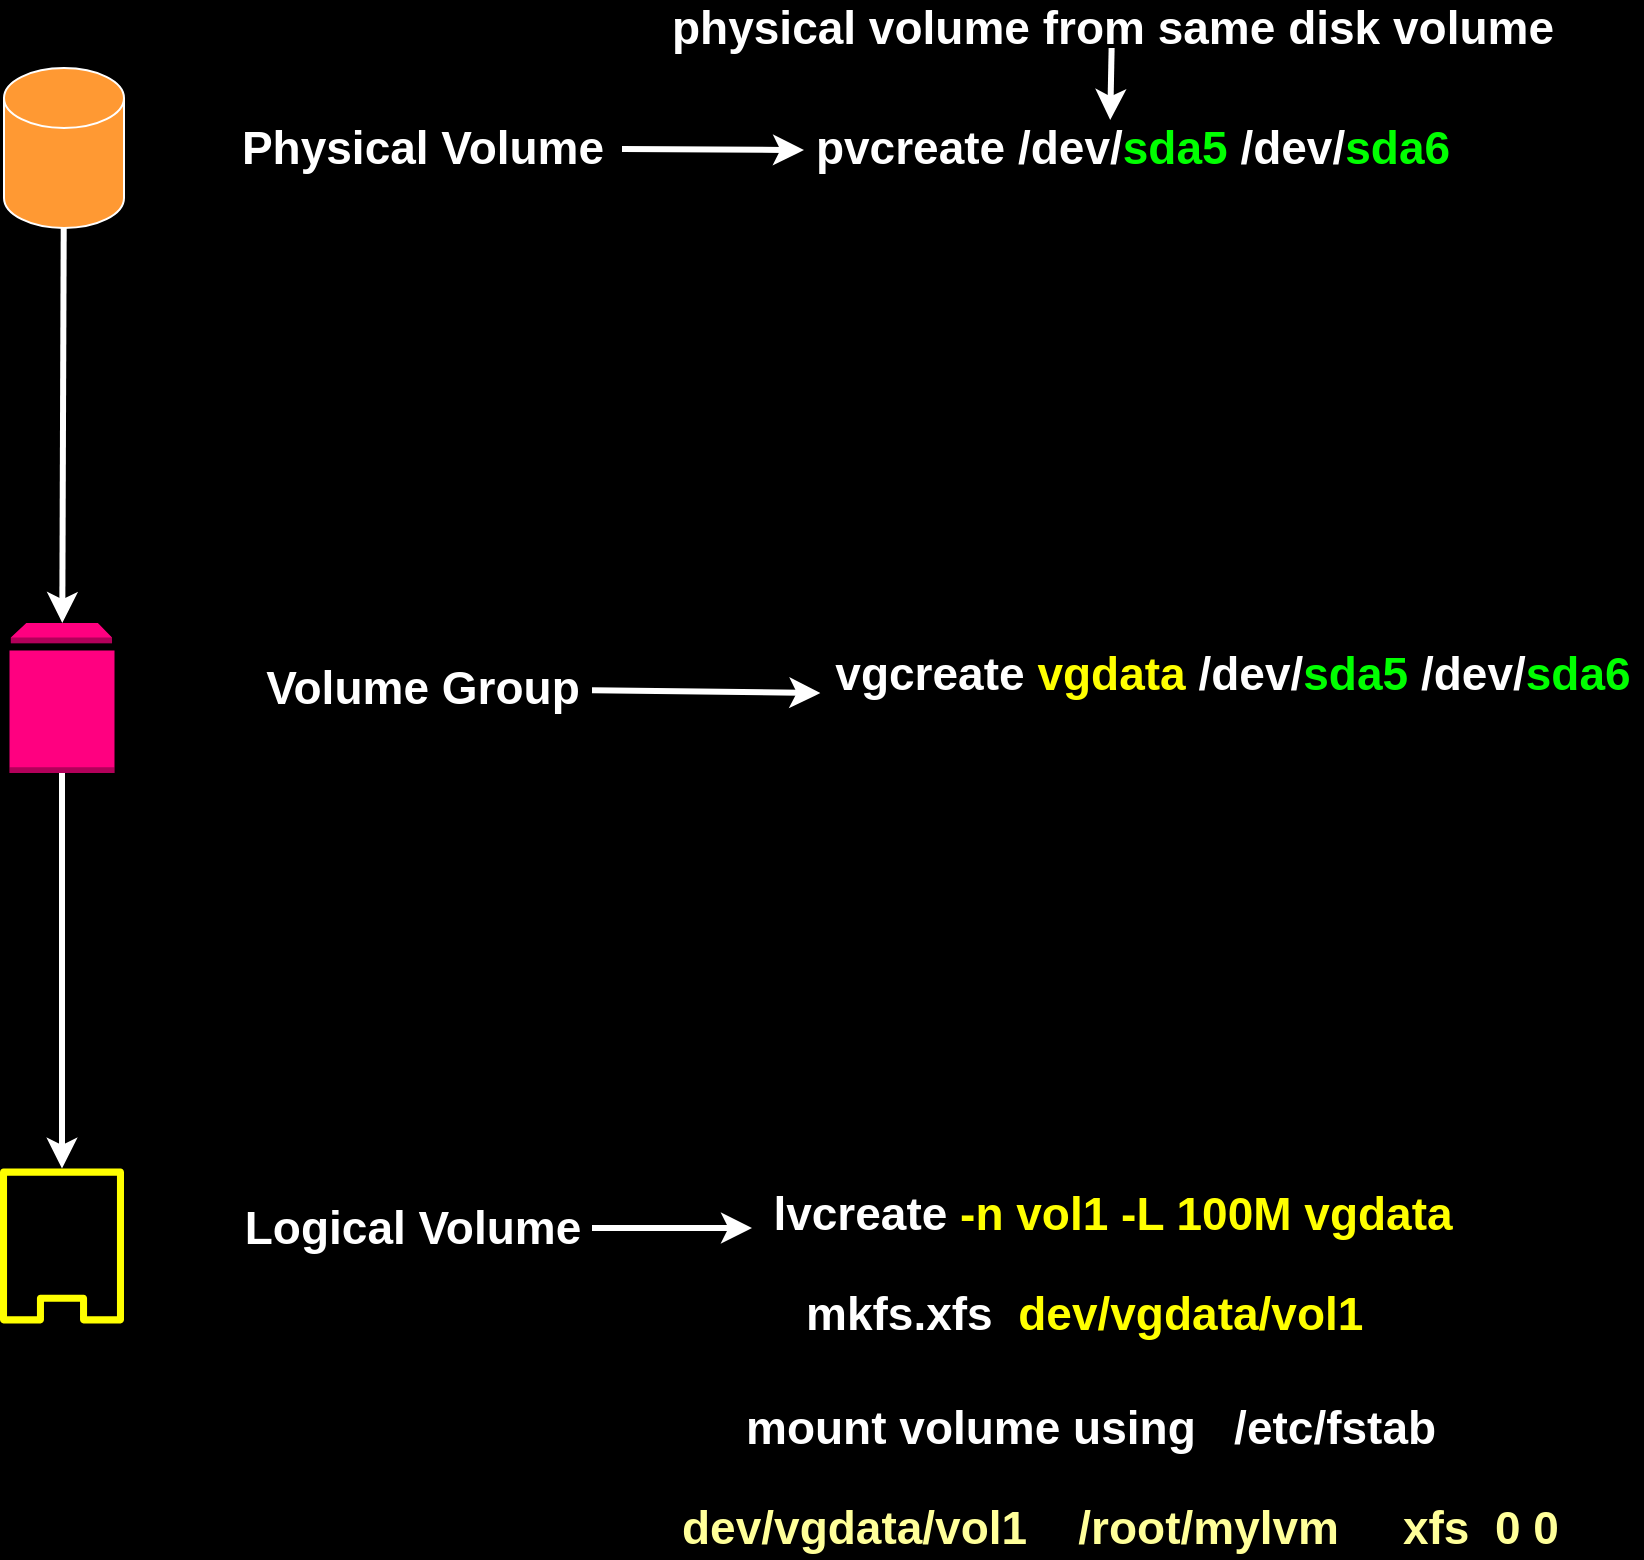 <mxfile version="14.5.1" type="device"><diagram id="pjgfyRnPPSeOjMvo8WoM" name="Page-1"><mxGraphModel dx="838" dy="480" grid="1" gridSize="10" guides="1" tooltips="1" connect="1" arrows="1" fold="1" page="1" pageScale="1" pageWidth="1169" pageHeight="827" background="#000000" math="0" shadow="0"><root><mxCell id="0"/><mxCell id="1" parent="0"/><mxCell id="ISlqdy-X59L6V2dk6UWk-58" style="edgeStyle=none;rounded=0;orthogonalLoop=1;jettySize=auto;html=1;strokeColor=#FFFFFF;strokeWidth=3;" edge="1" parent="1" source="ISlqdy-X59L6V2dk6UWk-49" target="ISlqdy-X59L6V2dk6UWk-51"><mxGeometry relative="1" as="geometry"/></mxCell><mxCell id="ISlqdy-X59L6V2dk6UWk-49" value="" style="shape=cylinder3;whiteSpace=wrap;html=1;boundedLbl=1;backgroundOutline=1;size=15;fillColor=#FF9933;strokeColor=#FFFFFF;" vertex="1" parent="1"><mxGeometry x="51" y="50" width="60" height="80" as="geometry"/></mxCell><mxCell id="ISlqdy-X59L6V2dk6UWk-62" style="edgeStyle=none;rounded=0;orthogonalLoop=1;jettySize=auto;html=1;entryX=0.003;entryY=0.35;entryDx=0;entryDy=0;entryPerimeter=0;strokeColor=#FFFFFF;strokeWidth=3;" edge="1" parent="1" source="ISlqdy-X59L6V2dk6UWk-50" target="ISlqdy-X59L6V2dk6UWk-60"><mxGeometry relative="1" as="geometry"/></mxCell><mxCell id="ISlqdy-X59L6V2dk6UWk-50" value="&lt;b&gt;&lt;font style=&quot;font-size: 23px&quot; color=&quot;#ffffff&quot;&gt;Physical Volume&lt;/font&gt;&lt;/b&gt;" style="text;html=1;resizable=0;autosize=1;align=center;verticalAlign=middle;points=[];fillColor=none;strokeColor=none;rounded=0;" vertex="1" parent="1"><mxGeometry x="160" y="80" width="200" height="20" as="geometry"/></mxCell><mxCell id="ISlqdy-X59L6V2dk6UWk-59" style="edgeStyle=none;rounded=0;orthogonalLoop=1;jettySize=auto;html=1;strokeColor=#FFFFFF;strokeWidth=3;" edge="1" parent="1" source="ISlqdy-X59L6V2dk6UWk-51" target="ISlqdy-X59L6V2dk6UWk-56"><mxGeometry relative="1" as="geometry"/></mxCell><mxCell id="ISlqdy-X59L6V2dk6UWk-51" value="" style="outlineConnect=0;dashed=0;verticalLabelPosition=bottom;verticalAlign=top;align=center;html=1;shape=mxgraph.aws3.volume;gradientColor=none;strokeColor=#FFFFFF;fillColor=#FF0080;" vertex="1" parent="1"><mxGeometry x="53.75" y="327.5" width="52.5" height="75" as="geometry"/></mxCell><mxCell id="ISlqdy-X59L6V2dk6UWk-80" style="edgeStyle=none;rounded=0;orthogonalLoop=1;jettySize=auto;html=1;entryX=-0.002;entryY=0.563;entryDx=0;entryDy=0;entryPerimeter=0;strokeColor=#FFFFFF;strokeWidth=3;" edge="1" parent="1" source="ISlqdy-X59L6V2dk6UWk-52" target="ISlqdy-X59L6V2dk6UWk-69"><mxGeometry relative="1" as="geometry"/></mxCell><mxCell id="ISlqdy-X59L6V2dk6UWk-52" value="&lt;font color=&quot;#ffffff&quot;&gt;&lt;span style=&quot;font-size: 23px&quot;&gt;&lt;b&gt;Volume Group&lt;/b&gt;&lt;/span&gt;&lt;/font&gt;" style="text;html=1;resizable=0;autosize=1;align=center;verticalAlign=middle;points=[];fillColor=none;strokeColor=none;rounded=0;" vertex="1" parent="1"><mxGeometry x="175" y="350" width="170" height="20" as="geometry"/></mxCell><mxCell id="ISlqdy-X59L6V2dk6UWk-56" value="" style="outlineConnect=0;fontColor=#232F3E;gradientColor=none;strokeColor=none;dashed=0;verticalLabelPosition=bottom;verticalAlign=top;align=center;html=1;fontSize=12;fontStyle=0;aspect=fixed;pointerEvents=1;shape=mxgraph.aws4.non_cached_volume;fillColor=#FFFF00;" vertex="1" parent="1"><mxGeometry x="49" y="600" width="62" height="78" as="geometry"/></mxCell><mxCell id="ISlqdy-X59L6V2dk6UWk-81" style="edgeStyle=none;rounded=0;orthogonalLoop=1;jettySize=auto;html=1;strokeColor=#FFFFFF;strokeWidth=3;" edge="1" parent="1" source="ISlqdy-X59L6V2dk6UWk-57" target="ISlqdy-X59L6V2dk6UWk-70"><mxGeometry relative="1" as="geometry"/></mxCell><mxCell id="ISlqdy-X59L6V2dk6UWk-57" value="&lt;font color=&quot;#ffffff&quot;&gt;&lt;span style=&quot;font-size: 23px&quot;&gt;&lt;b&gt;Logical Volume&lt;/b&gt;&lt;/span&gt;&lt;/font&gt;" style="text;html=1;resizable=0;autosize=1;align=center;verticalAlign=middle;points=[];fillColor=none;strokeColor=none;rounded=0;" vertex="1" parent="1"><mxGeometry x="165" y="620" width="180" height="20" as="geometry"/></mxCell><mxCell id="ISlqdy-X59L6V2dk6UWk-60" value="&lt;div&gt;&lt;span style=&quot;font-size: 23px&quot;&gt;&lt;b&gt;&lt;font color=&quot;#ffffff&quot;&gt;pvcreate /dev/&lt;/font&gt;&lt;font color=&quot;#00ff00&quot;&gt;sda5&lt;/font&gt;&lt;font color=&quot;#ffffff&quot;&gt; /dev/&lt;/font&gt;&lt;font color=&quot;#00ff00&quot;&gt;sda6&lt;/font&gt;&lt;/b&gt;&lt;/span&gt;&lt;/div&gt;&lt;div&gt;&lt;br&gt;&lt;/div&gt;" style="text;html=1;resizable=0;autosize=1;align=center;verticalAlign=middle;points=[];fillColor=none;strokeColor=none;rounded=0;" vertex="1" parent="1"><mxGeometry x="450" y="77" width="330" height="40" as="geometry"/></mxCell><mxCell id="ISlqdy-X59L6V2dk6UWk-61" value="&lt;div&gt;&lt;br&gt;&lt;/div&gt;" style="text;html=1;resizable=0;autosize=1;align=center;verticalAlign=middle;points=[];fillColor=none;strokeColor=none;rounded=0;" vertex="1" parent="1"><mxGeometry x="595" y="300" width="20" height="20" as="geometry"/></mxCell><mxCell id="ISlqdy-X59L6V2dk6UWk-65" style="edgeStyle=none;rounded=0;orthogonalLoop=1;jettySize=auto;html=1;entryX=0.467;entryY=-0.025;entryDx=0;entryDy=0;entryPerimeter=0;strokeColor=#FFFFFF;strokeWidth=3;" edge="1" parent="1" source="ISlqdy-X59L6V2dk6UWk-63" target="ISlqdy-X59L6V2dk6UWk-60"><mxGeometry relative="1" as="geometry"/></mxCell><mxCell id="ISlqdy-X59L6V2dk6UWk-63" value="&lt;font color=&quot;#ffffff&quot;&gt;&lt;span style=&quot;font-size: 23px&quot;&gt;&lt;b&gt;physical volume from same disk volume&lt;/b&gt;&lt;/span&gt;&lt;/font&gt;" style="text;html=1;resizable=0;autosize=1;align=center;verticalAlign=middle;points=[];fillColor=none;strokeColor=none;rounded=0;" vertex="1" parent="1"><mxGeometry x="375" y="20" width="460" height="20" as="geometry"/></mxCell><mxCell id="ISlqdy-X59L6V2dk6UWk-66" value="&lt;div&gt;&lt;br&gt;&lt;/div&gt;" style="text;html=1;resizable=0;autosize=1;align=center;verticalAlign=middle;points=[];fillColor=none;strokeColor=none;rounded=0;" vertex="1" parent="1"><mxGeometry x="605" y="307.5" width="20" height="20" as="geometry"/></mxCell><mxCell id="ISlqdy-X59L6V2dk6UWk-69" value="&lt;div&gt;&lt;span style=&quot;font-size: 23px&quot;&gt;&lt;b&gt;&lt;font color=&quot;#ffffff&quot;&gt;vgcreate &lt;/font&gt;&lt;font color=&quot;#ffff00&quot;&gt;vgdata &lt;/font&gt;&lt;font color=&quot;#ffffff&quot;&gt;/dev/&lt;/font&gt;&lt;font color=&quot;#00ff00&quot;&gt;sda5&lt;/font&gt;&lt;font color=&quot;#ffffff&quot;&gt; /dev/&lt;/font&gt;&lt;font color=&quot;#00ff00&quot;&gt;sda6&lt;/font&gt;&lt;/b&gt;&lt;/span&gt;&lt;/div&gt;&lt;div&gt;&lt;br&gt;&lt;/div&gt;" style="text;html=1;resizable=0;autosize=1;align=center;verticalAlign=middle;points=[];fillColor=none;strokeColor=none;rounded=0;" vertex="1" parent="1"><mxGeometry x="460" y="340" width="410" height="40" as="geometry"/></mxCell><mxCell id="ISlqdy-X59L6V2dk6UWk-70" value="&lt;div&gt;&lt;span style=&quot;font-size: 23px&quot;&gt;&lt;b&gt;&lt;font color=&quot;#ffffff&quot;&gt;lvcreate &lt;/font&gt;&lt;font color=&quot;#ffff00&quot;&gt;-n vol1 -L 100M vgdata&lt;/font&gt;&lt;/b&gt;&lt;/span&gt;&lt;/div&gt;&lt;div&gt;&lt;br&gt;&lt;/div&gt;" style="text;html=1;resizable=0;autosize=1;align=center;verticalAlign=middle;points=[];fillColor=none;strokeColor=none;rounded=0;" vertex="1" parent="1"><mxGeometry x="425" y="610" width="360" height="40" as="geometry"/></mxCell><mxCell id="ISlqdy-X59L6V2dk6UWk-75" value="&lt;div&gt;&lt;span style=&quot;font-size: 23px&quot;&gt;&lt;b&gt;&lt;font color=&quot;#ffffff&quot;&gt;mkfs.xfs&amp;nbsp; &lt;/font&gt;&lt;font color=&quot;#ffff00&quot;&gt;dev/vgdata/vol1&lt;/font&gt;&lt;font color=&quot;#ffffff&quot;&gt;&amp;nbsp;&lt;/font&gt;&lt;/b&gt;&lt;/span&gt;&lt;/div&gt;&lt;div&gt;&lt;br&gt;&lt;/div&gt;" style="text;html=1;resizable=0;autosize=1;align=left;verticalAlign=middle;points=[];fillColor=none;strokeColor=none;rounded=0;" vertex="1" parent="1"><mxGeometry x="450" y="660" width="300" height="40" as="geometry"/></mxCell><mxCell id="ISlqdy-X59L6V2dk6UWk-78" value="&lt;div&gt;&lt;font color=&quot;#ffffff&quot;&gt;&lt;span style=&quot;font-size: 23px&quot;&gt;&lt;b&gt;mount volume using&amp;nbsp; &amp;nbsp;/etc/fstab&lt;/b&gt;&lt;/span&gt;&lt;/font&gt;&lt;/div&gt;" style="text;html=1;resizable=0;autosize=1;align=left;verticalAlign=middle;points=[];fillColor=none;strokeColor=none;rounded=0;" vertex="1" parent="1"><mxGeometry x="420" y="720" width="360" height="20" as="geometry"/></mxCell><mxCell id="ISlqdy-X59L6V2dk6UWk-79" value="&lt;font color=&quot;#ffff99&quot; size=&quot;1&quot;&gt;&lt;b style=&quot;font-size: 23px&quot;&gt;dev/vgdata/vol1&amp;nbsp; &amp;nbsp; /root/mylvm&amp;nbsp; &amp;nbsp; &amp;nbsp;xfs&amp;nbsp; 0 0&lt;/b&gt;&lt;/font&gt;" style="text;whiteSpace=wrap;html=1;" vertex="1" parent="1"><mxGeometry x="387.5" y="760" width="455" height="30" as="geometry"/></mxCell></root></mxGraphModel></diagram></mxfile>